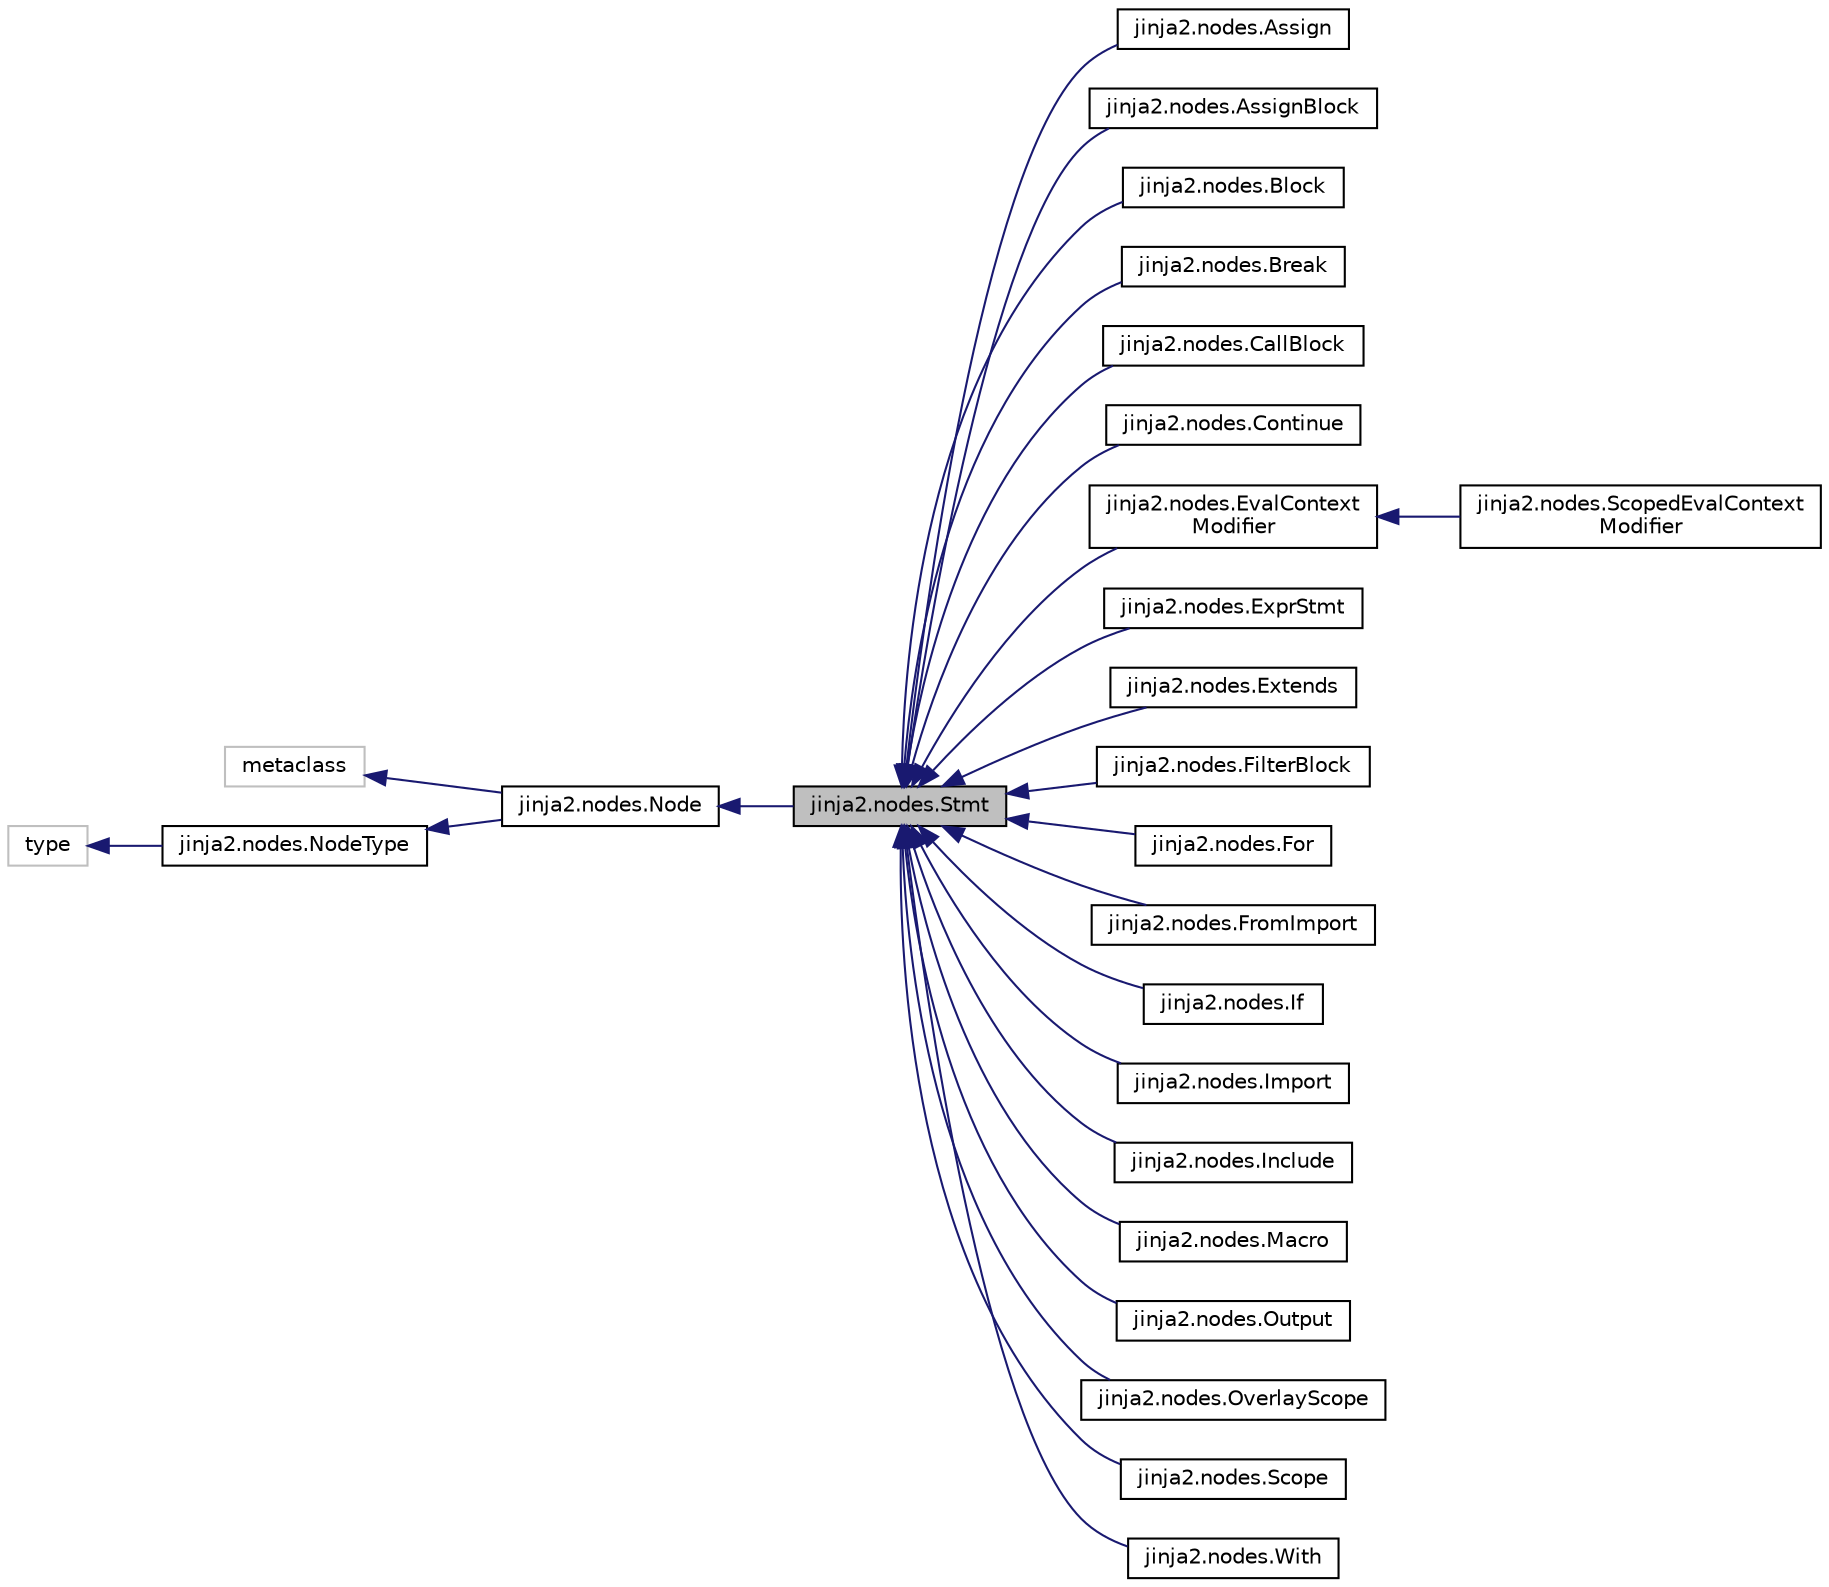 digraph "jinja2.nodes.Stmt"
{
 // LATEX_PDF_SIZE
  edge [fontname="Helvetica",fontsize="10",labelfontname="Helvetica",labelfontsize="10"];
  node [fontname="Helvetica",fontsize="10",shape=record];
  rankdir="LR";
  Node1 [label="jinja2.nodes.Stmt",height=0.2,width=0.4,color="black", fillcolor="grey75", style="filled", fontcolor="black",tooltip=" "];
  Node2 -> Node1 [dir="back",color="midnightblue",fontsize="10",style="solid"];
  Node2 [label="jinja2.nodes.Node",height=0.2,width=0.4,color="black", fillcolor="white", style="filled",URL="$classjinja2_1_1nodes_1_1Node.html",tooltip=" "];
  Node3 -> Node2 [dir="back",color="midnightblue",fontsize="10",style="solid"];
  Node3 [label="metaclass",height=0.2,width=0.4,color="grey75", fillcolor="white", style="filled",tooltip=" "];
  Node4 -> Node2 [dir="back",color="midnightblue",fontsize="10",style="solid"];
  Node4 [label="jinja2.nodes.NodeType",height=0.2,width=0.4,color="black", fillcolor="white", style="filled",URL="$classjinja2_1_1nodes_1_1NodeType.html",tooltip=" "];
  Node5 -> Node4 [dir="back",color="midnightblue",fontsize="10",style="solid"];
  Node5 [label="type",height=0.2,width=0.4,color="grey75", fillcolor="white", style="filled",tooltip=" "];
  Node1 -> Node6 [dir="back",color="midnightblue",fontsize="10",style="solid"];
  Node6 [label="jinja2.nodes.Assign",height=0.2,width=0.4,color="black", fillcolor="white", style="filled",URL="$classjinja2_1_1nodes_1_1Assign.html",tooltip=" "];
  Node1 -> Node7 [dir="back",color="midnightblue",fontsize="10",style="solid"];
  Node7 [label="jinja2.nodes.AssignBlock",height=0.2,width=0.4,color="black", fillcolor="white", style="filled",URL="$classjinja2_1_1nodes_1_1AssignBlock.html",tooltip=" "];
  Node1 -> Node8 [dir="back",color="midnightblue",fontsize="10",style="solid"];
  Node8 [label="jinja2.nodes.Block",height=0.2,width=0.4,color="black", fillcolor="white", style="filled",URL="$classjinja2_1_1nodes_1_1Block.html",tooltip=" "];
  Node1 -> Node9 [dir="back",color="midnightblue",fontsize="10",style="solid"];
  Node9 [label="jinja2.nodes.Break",height=0.2,width=0.4,color="black", fillcolor="white", style="filled",URL="$classjinja2_1_1nodes_1_1Break.html",tooltip=" "];
  Node1 -> Node10 [dir="back",color="midnightblue",fontsize="10",style="solid"];
  Node10 [label="jinja2.nodes.CallBlock",height=0.2,width=0.4,color="black", fillcolor="white", style="filled",URL="$classjinja2_1_1nodes_1_1CallBlock.html",tooltip=" "];
  Node1 -> Node11 [dir="back",color="midnightblue",fontsize="10",style="solid"];
  Node11 [label="jinja2.nodes.Continue",height=0.2,width=0.4,color="black", fillcolor="white", style="filled",URL="$classjinja2_1_1nodes_1_1Continue.html",tooltip=" "];
  Node1 -> Node12 [dir="back",color="midnightblue",fontsize="10",style="solid"];
  Node12 [label="jinja2.nodes.EvalContext\lModifier",height=0.2,width=0.4,color="black", fillcolor="white", style="filled",URL="$classjinja2_1_1nodes_1_1EvalContextModifier.html",tooltip=" "];
  Node12 -> Node13 [dir="back",color="midnightblue",fontsize="10",style="solid"];
  Node13 [label="jinja2.nodes.ScopedEvalContext\lModifier",height=0.2,width=0.4,color="black", fillcolor="white", style="filled",URL="$classjinja2_1_1nodes_1_1ScopedEvalContextModifier.html",tooltip=" "];
  Node1 -> Node14 [dir="back",color="midnightblue",fontsize="10",style="solid"];
  Node14 [label="jinja2.nodes.ExprStmt",height=0.2,width=0.4,color="black", fillcolor="white", style="filled",URL="$classjinja2_1_1nodes_1_1ExprStmt.html",tooltip=" "];
  Node1 -> Node15 [dir="back",color="midnightblue",fontsize="10",style="solid"];
  Node15 [label="jinja2.nodes.Extends",height=0.2,width=0.4,color="black", fillcolor="white", style="filled",URL="$classjinja2_1_1nodes_1_1Extends.html",tooltip=" "];
  Node1 -> Node16 [dir="back",color="midnightblue",fontsize="10",style="solid"];
  Node16 [label="jinja2.nodes.FilterBlock",height=0.2,width=0.4,color="black", fillcolor="white", style="filled",URL="$classjinja2_1_1nodes_1_1FilterBlock.html",tooltip=" "];
  Node1 -> Node17 [dir="back",color="midnightblue",fontsize="10",style="solid"];
  Node17 [label="jinja2.nodes.For",height=0.2,width=0.4,color="black", fillcolor="white", style="filled",URL="$classjinja2_1_1nodes_1_1For.html",tooltip=" "];
  Node1 -> Node18 [dir="back",color="midnightblue",fontsize="10",style="solid"];
  Node18 [label="jinja2.nodes.FromImport",height=0.2,width=0.4,color="black", fillcolor="white", style="filled",URL="$classjinja2_1_1nodes_1_1FromImport.html",tooltip=" "];
  Node1 -> Node19 [dir="back",color="midnightblue",fontsize="10",style="solid"];
  Node19 [label="jinja2.nodes.If",height=0.2,width=0.4,color="black", fillcolor="white", style="filled",URL="$classjinja2_1_1nodes_1_1If.html",tooltip=" "];
  Node1 -> Node20 [dir="back",color="midnightblue",fontsize="10",style="solid"];
  Node20 [label="jinja2.nodes.Import",height=0.2,width=0.4,color="black", fillcolor="white", style="filled",URL="$classjinja2_1_1nodes_1_1Import.html",tooltip=" "];
  Node1 -> Node21 [dir="back",color="midnightblue",fontsize="10",style="solid"];
  Node21 [label="jinja2.nodes.Include",height=0.2,width=0.4,color="black", fillcolor="white", style="filled",URL="$classjinja2_1_1nodes_1_1Include.html",tooltip=" "];
  Node1 -> Node22 [dir="back",color="midnightblue",fontsize="10",style="solid"];
  Node22 [label="jinja2.nodes.Macro",height=0.2,width=0.4,color="black", fillcolor="white", style="filled",URL="$classjinja2_1_1nodes_1_1Macro.html",tooltip=" "];
  Node1 -> Node23 [dir="back",color="midnightblue",fontsize="10",style="solid"];
  Node23 [label="jinja2.nodes.Output",height=0.2,width=0.4,color="black", fillcolor="white", style="filled",URL="$classjinja2_1_1nodes_1_1Output.html",tooltip=" "];
  Node1 -> Node24 [dir="back",color="midnightblue",fontsize="10",style="solid"];
  Node24 [label="jinja2.nodes.OverlayScope",height=0.2,width=0.4,color="black", fillcolor="white", style="filled",URL="$classjinja2_1_1nodes_1_1OverlayScope.html",tooltip=" "];
  Node1 -> Node25 [dir="back",color="midnightblue",fontsize="10",style="solid"];
  Node25 [label="jinja2.nodes.Scope",height=0.2,width=0.4,color="black", fillcolor="white", style="filled",URL="$classjinja2_1_1nodes_1_1Scope.html",tooltip=" "];
  Node1 -> Node26 [dir="back",color="midnightblue",fontsize="10",style="solid"];
  Node26 [label="jinja2.nodes.With",height=0.2,width=0.4,color="black", fillcolor="white", style="filled",URL="$classjinja2_1_1nodes_1_1With.html",tooltip=" "];
}
